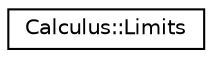 digraph "Graphical Class Hierarchy"
{
 // LATEX_PDF_SIZE
  edge [fontname="Helvetica",fontsize="10",labelfontname="Helvetica",labelfontsize="10"];
  node [fontname="Helvetica",fontsize="10",shape=record];
  rankdir="LR";
  Node0 [label="Calculus::Limits",height=0.2,width=0.4,color="black", fillcolor="white", style="filled",URL="$classCalculus_1_1Limits.html",tooltip=" "];
}
